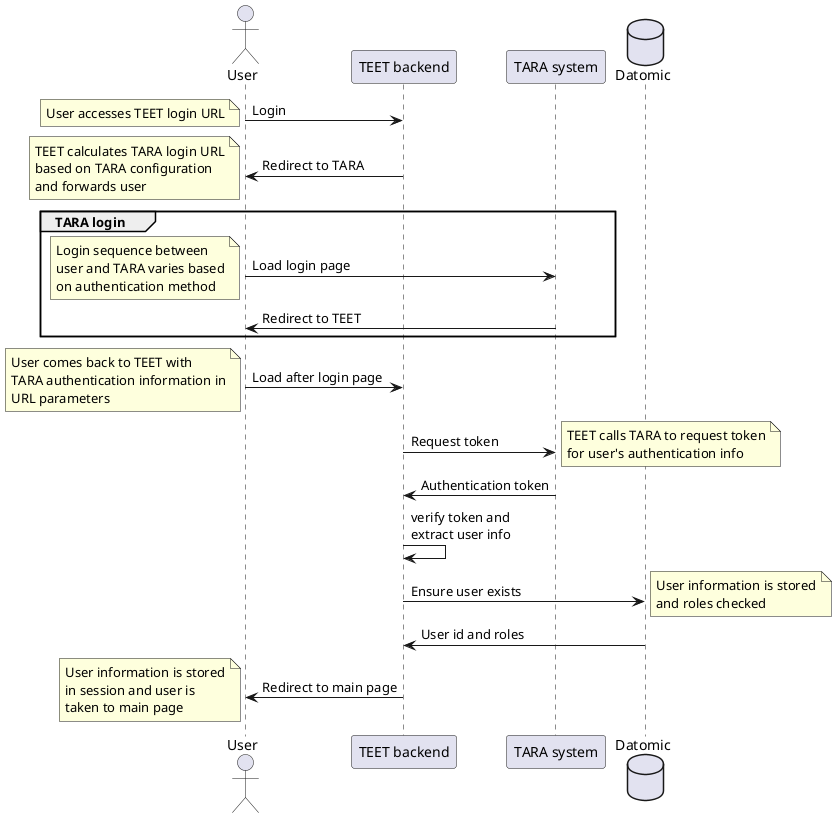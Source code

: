 @startuml

actor "User" as user
participant "TEET backend" as teet
participant "TARA system" as tara
database Datomic as db

user->teet: Login
note left: User accesses TEET login URL
teet->user: Redirect to TARA
note left: TEET calculates TARA login URL\nbased on TARA configuration\nand forwards user

group TARA login
        user->tara: Load login page
        note left: Login sequence between\nuser and TARA varies based\non authentication method
        tara->user: Redirect to TEET
end

user->teet: Load after login page
note left: User comes back to TEET with\nTARA authentication information in\nURL parameters

teet->tara: Request token
note right: TEET calls TARA to request token\nfor user's authentication info
tara->teet: Authentication token
teet->teet: verify token and\nextract user info
teet->db: Ensure user exists
note right: User information is stored\nand roles checked
db->teet: User id and roles

teet->user: Redirect to main page
note left: User information is stored\nin session and user is\ntaken to main page

@enduml
